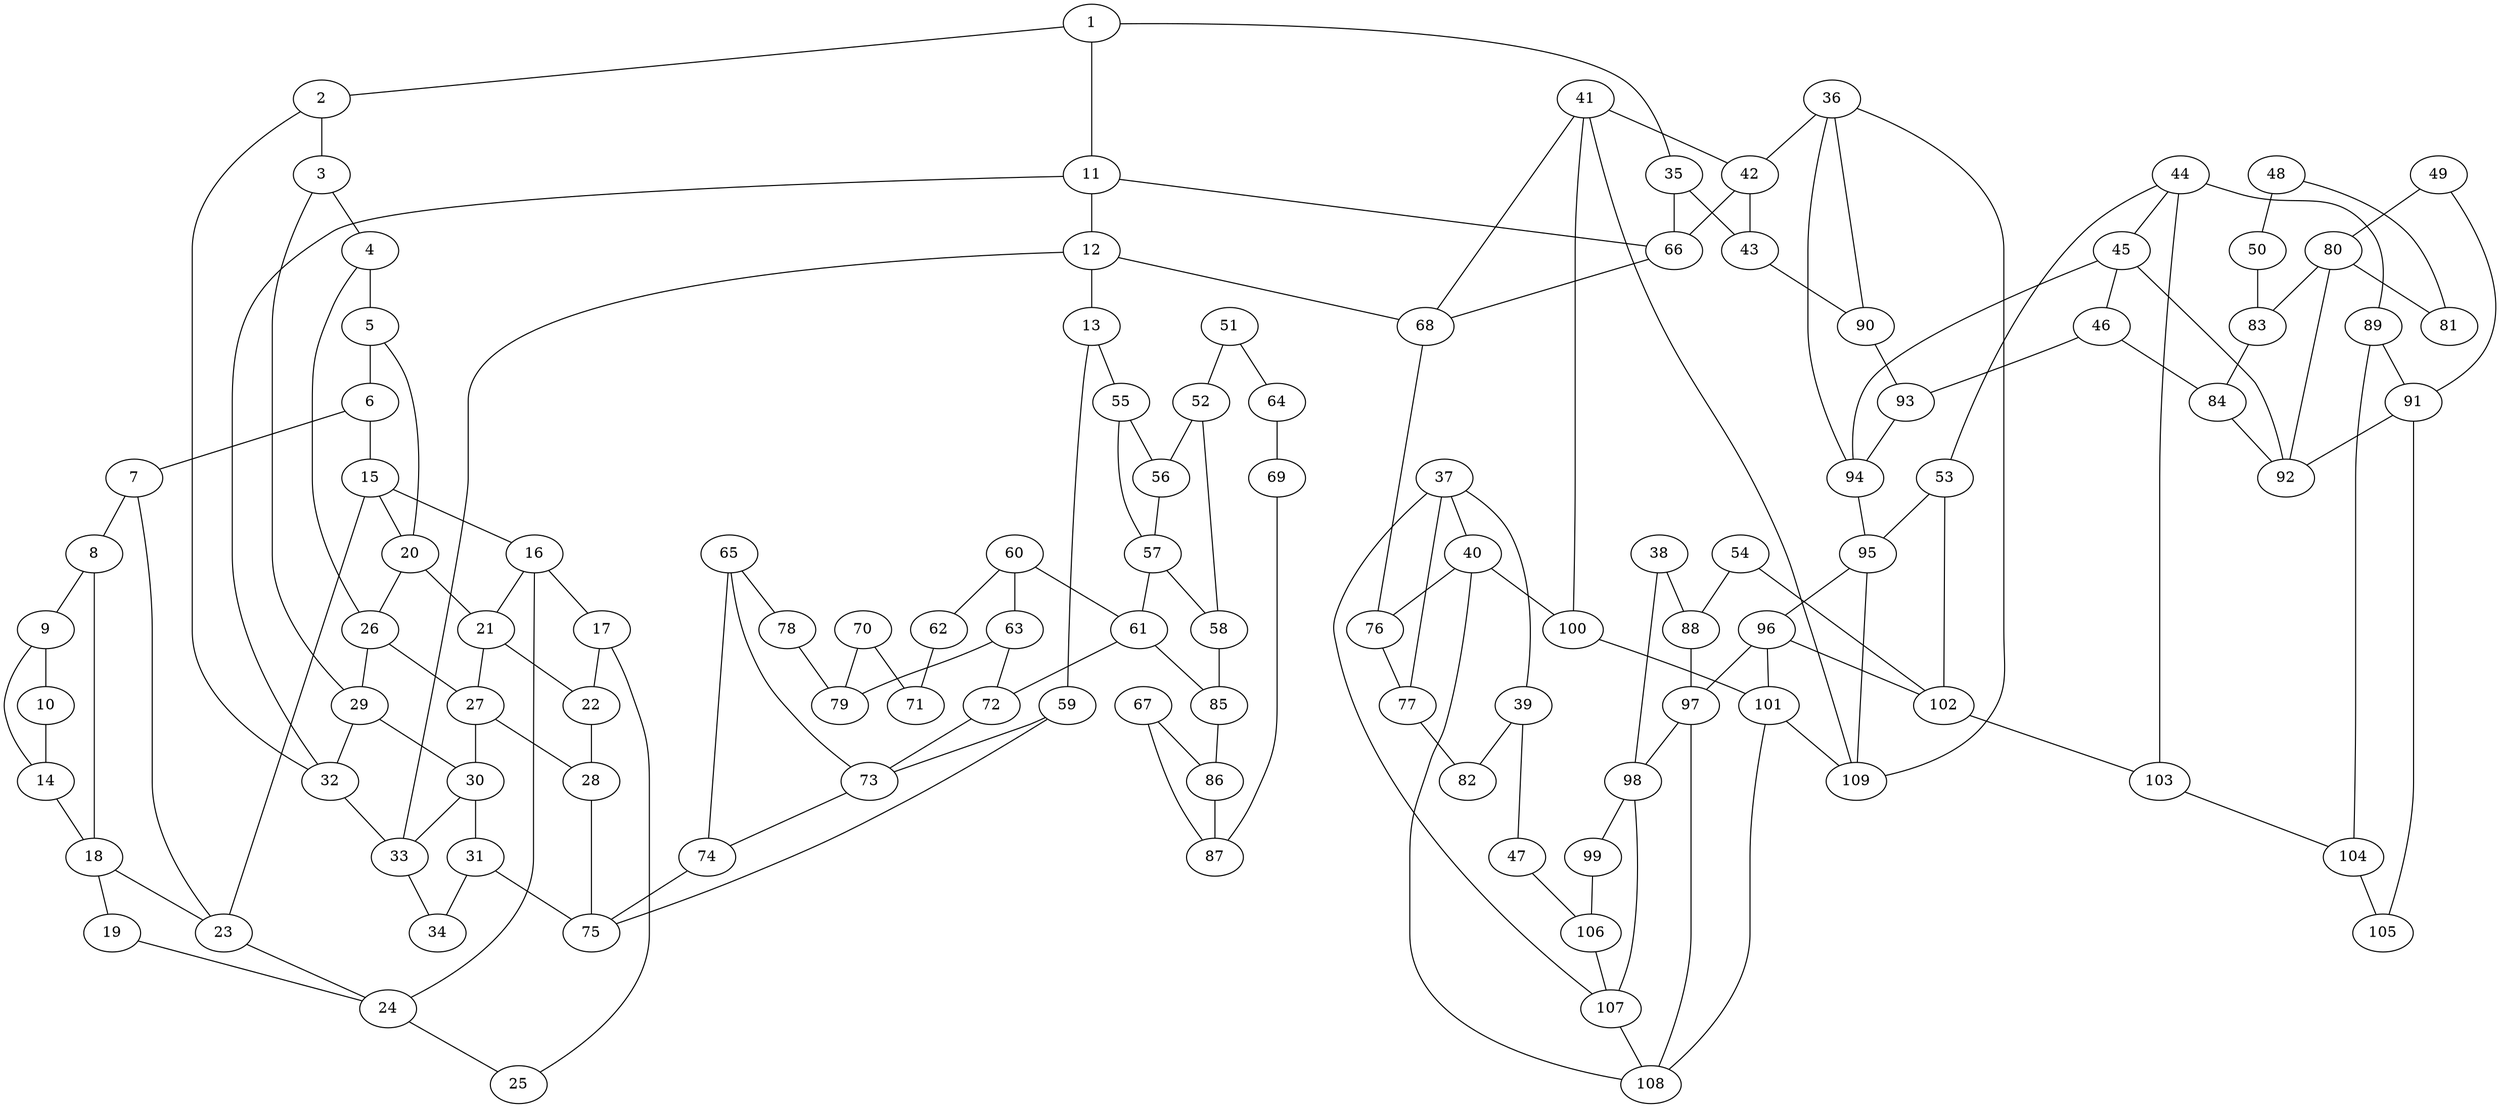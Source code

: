 graph {

	1 -- 2
	1 -- 11
	1 -- 35
	2 -- 3
	2 -- 32
	3 -- 4
	3 -- 29
	4 -- 5
	4 -- 26
	5 -- 6
	5 -- 20
	6 -- 7
	6 -- 15
	7 -- 8
	7 -- 23
	8 -- 9
	8 -- 18
	9 -- 10
	9 -- 14
	10 -- 14
	11 -- 12
	11 -- 32
	11 -- 66
	12 -- 13
	12 -- 33
	12 -- 68
	13 -- 55
	13 -- 59
	14 -- 18
	15 -- 16
	15 -- 20
	15 -- 23
	16 -- 17
	16 -- 21
	16 -- 24
	17 -- 22
	17 -- 25
	18 -- 19
	18 -- 23
	19 -- 24
	20 -- 21
	20 -- 26
	21 -- 22
	21 -- 27
	22 -- 28
	23 -- 24
	24 -- 25
	26 -- 27
	26 -- 29
	27 -- 28
	27 -- 30
	28 -- 75
	29 -- 30
	29 -- 32
	30 -- 31
	30 -- 33
	31 -- 34
	31 -- 75
	32 -- 33
	33 -- 34
	35 -- 43
	35 -- 66
	36 -- 42
	36 -- 90
	36 -- 94
	36 -- 109
	37 -- 39
	37 -- 40
	37 -- 77
	37 -- 107
	38 -- 88
	38 -- 98
	39 -- 47
	39 -- 82
	40 -- 76
	40 -- 100
	40 -- 108
	41 -- 42
	41 -- 68
	41 -- 100
	41 -- 109
	42 -- 43
	42 -- 66
	43 -- 90
	44 -- 45
	44 -- 53
	44 -- 89
	44 -- 103
	45 -- 46
	45 -- 92
	45 -- 94
	46 -- 84
	46 -- 93
	47 -- 106
	48 -- 50
	48 -- 81
	49 -- 80
	49 -- 91
	50 -- 83
	51 -- 52
	51 -- 64
	52 -- 56
	52 -- 58
	53 -- 95
	53 -- 102
	54 -- 88
	54 -- 102
	55 -- 56
	55 -- 57
	56 -- 57
	57 -- 58
	57 -- 61
	58 -- 85
	59 -- 73
	59 -- 75
	60 -- 61
	60 -- 62
	60 -- 63
	61 -- 72
	61 -- 85
	62 -- 71
	63 -- 72
	63 -- 79
	64 -- 69
	65 -- 73
	65 -- 74
	65 -- 78
	66 -- 68
	67 -- 86
	67 -- 87
	68 -- 76
	69 -- 87
	70 -- 71
	70 -- 79
	72 -- 73
	73 -- 74
	74 -- 75
	76 -- 77
	77 -- 82
	78 -- 79
	80 -- 81
	80 -- 83
	80 -- 92
	83 -- 84
	84 -- 92
	85 -- 86
	86 -- 87
	88 -- 97
	89 -- 91
	89 -- 104
	90 -- 93
	91 -- 92
	91 -- 105
	93 -- 94
	94 -- 95
	95 -- 96
	95 -- 109
	96 -- 97
	96 -- 101
	96 -- 102
	97 -- 98
	97 -- 108
	98 -- 99
	98 -- 107
	99 -- 106
	100 -- 101
	101 -- 108
	101 -- 109
	102 -- 103
	103 -- 104
	104 -- 105
	106 -- 107
	107 -- 108

}
